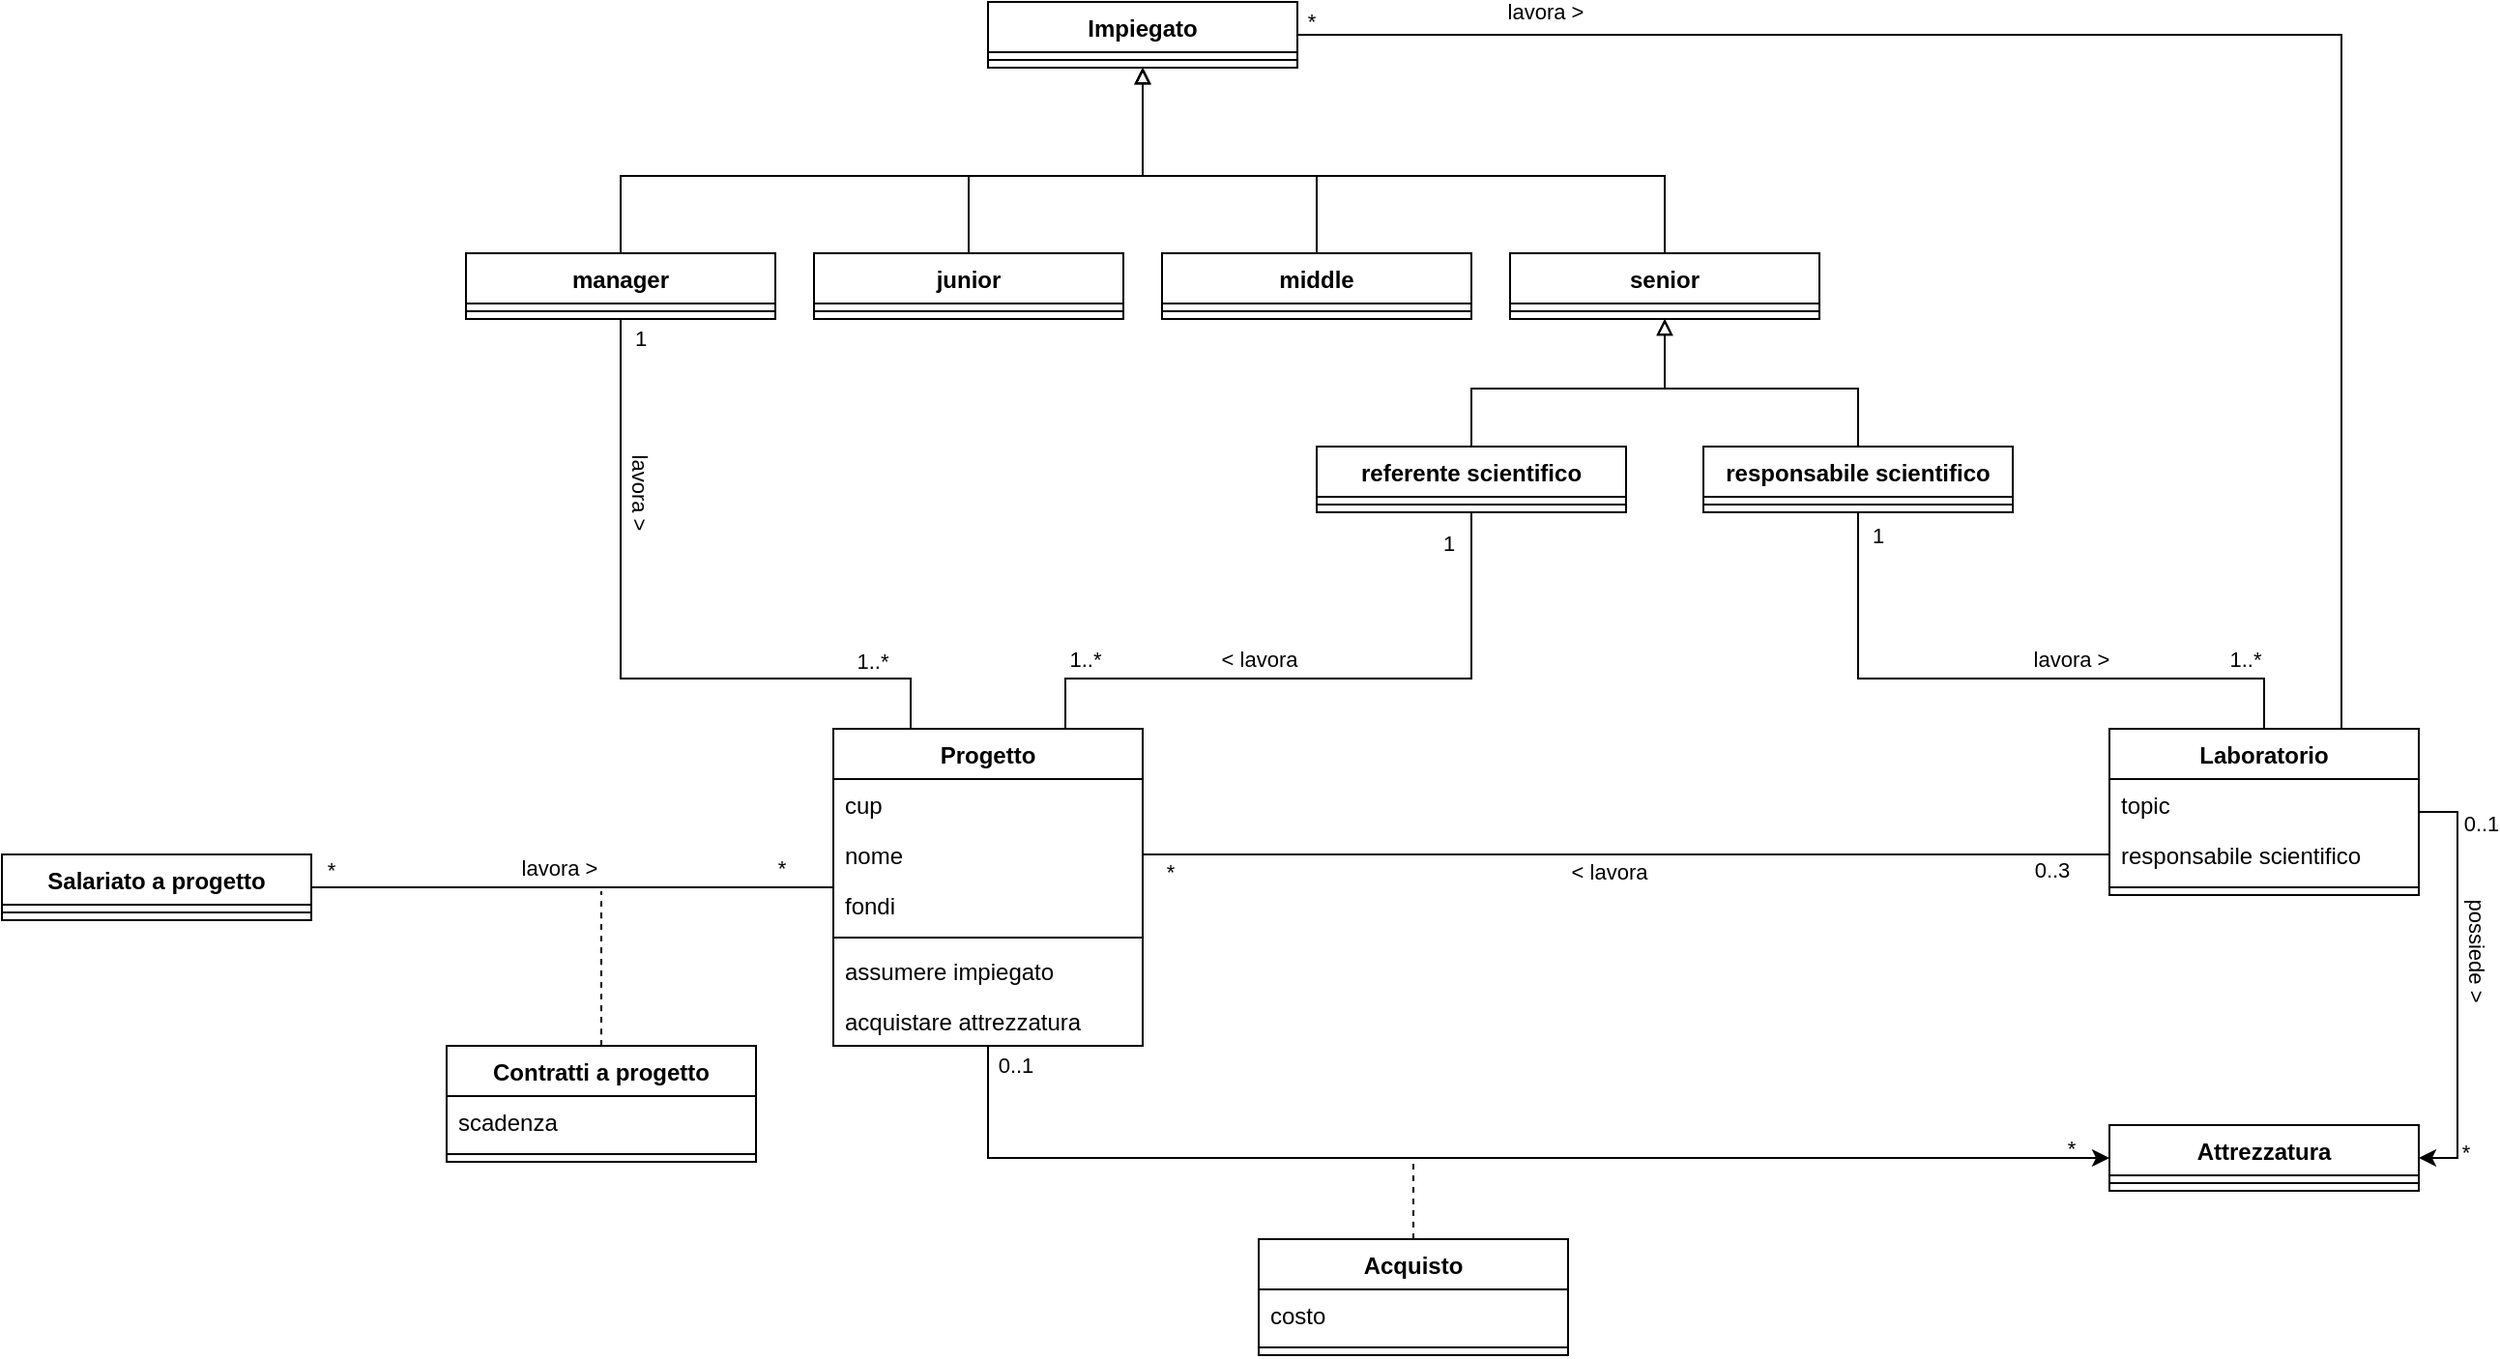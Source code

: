 <mxfile version="20.7.4" type="device"><diagram id="C5RBs43oDa-KdzZeNtuy" name="Page-1"><mxGraphModel dx="2261" dy="2013" grid="1" gridSize="10" guides="1" tooltips="1" connect="1" arrows="1" fold="1" page="1" pageScale="1" pageWidth="827" pageHeight="1169" math="0" shadow="0"><root><mxCell id="WIyWlLk6GJQsqaUBKTNV-0"/><mxCell id="WIyWlLk6GJQsqaUBKTNV-1" parent="WIyWlLk6GJQsqaUBKTNV-0"/><mxCell id="BZvwKazU0jD0X5mE70Ky-16" style="edgeStyle=orthogonalEdgeStyle;rounded=0;orthogonalLoop=1;jettySize=auto;html=1;exitX=1;exitY=0.5;exitDx=0;exitDy=0;entryX=0.75;entryY=0;entryDx=0;entryDy=0;endArrow=none;endFill=0;" parent="WIyWlLk6GJQsqaUBKTNV-1" source="BZvwKazU0jD0X5mE70Ky-0" target="BZvwKazU0jD0X5mE70Ky-4" edge="1"><mxGeometry relative="1" as="geometry"><Array as="points"><mxPoint x="1020" y="-13"/></Array></mxGeometry></mxCell><mxCell id="BZvwKazU0jD0X5mE70Ky-17" value="lavora &amp;gt;" style="edgeLabel;html=1;align=center;verticalAlign=middle;resizable=0;points=[];" parent="BZvwKazU0jD0X5mE70Ky-16" vertex="1" connectable="0"><mxGeometry x="-0.141" y="1" relative="1" as="geometry"><mxPoint x="-258" y="-11" as="offset"/></mxGeometry></mxCell><mxCell id="BZvwKazU0jD0X5mE70Ky-19" value="0..1" style="edgeLabel;html=1;align=center;verticalAlign=middle;resizable=0;points=[];" parent="BZvwKazU0jD0X5mE70Ky-16" vertex="1" connectable="0"><mxGeometry x="0.736" y="1" relative="1" as="geometry"><mxPoint x="19" y="127" as="offset"/></mxGeometry></mxCell><mxCell id="BZvwKazU0jD0X5mE70Ky-20" value="*" style="edgeLabel;html=1;align=center;verticalAlign=middle;resizable=0;points=[];labelBackgroundColor=none;" parent="BZvwKazU0jD0X5mE70Ky-16" vertex="1" connectable="0"><mxGeometry x="-0.9" relative="1" as="geometry"><mxPoint x="-38" y="-7" as="offset"/></mxGeometry></mxCell><mxCell id="BZvwKazU0jD0X5mE70Ky-0" value="Impiegato" style="swimlane;fontStyle=1;align=center;verticalAlign=top;childLayout=stackLayout;horizontal=1;startSize=26;horizontalStack=0;resizeParent=1;resizeParentMax=0;resizeLast=0;collapsible=1;marginBottom=0;" parent="WIyWlLk6GJQsqaUBKTNV-1" vertex="1"><mxGeometry x="320" y="-30" width="160" height="34" as="geometry"/></mxCell><mxCell id="BZvwKazU0jD0X5mE70Ky-2" value="" style="line;strokeWidth=1;fillColor=none;align=left;verticalAlign=middle;spacingTop=-1;spacingLeft=3;spacingRight=3;rotatable=0;labelPosition=right;points=[];portConstraint=eastwest;strokeColor=inherit;" parent="BZvwKazU0jD0X5mE70Ky-0" vertex="1"><mxGeometry y="26" width="160" height="8" as="geometry"/></mxCell><mxCell id="BZvwKazU0jD0X5mE70Ky-30" style="edgeStyle=orthogonalEdgeStyle;rounded=0;orthogonalLoop=1;jettySize=auto;html=1;exitX=1;exitY=0.5;exitDx=0;exitDy=0;entryX=1;entryY=0.5;entryDx=0;entryDy=0;endArrow=classic;endFill=1;" parent="WIyWlLk6GJQsqaUBKTNV-1" source="BZvwKazU0jD0X5mE70Ky-4" target="BZvwKazU0jD0X5mE70Ky-12" edge="1"><mxGeometry relative="1" as="geometry"/></mxCell><mxCell id="BZvwKazU0jD0X5mE70Ky-31" value="possiede &amp;gt;" style="edgeLabel;html=1;align=center;verticalAlign=middle;resizable=0;points=[];rotation=90;" parent="BZvwKazU0jD0X5mE70Ky-30" vertex="1" connectable="0"><mxGeometry x="-0.25" relative="1" as="geometry"><mxPoint x="10" y="9" as="offset"/></mxGeometry></mxCell><mxCell id="BZvwKazU0jD0X5mE70Ky-32" value="*" style="edgeLabel;html=1;align=center;verticalAlign=middle;resizable=0;points=[];" parent="BZvwKazU0jD0X5mE70Ky-30" vertex="1" connectable="0"><mxGeometry x="0.725" y="-1" relative="1" as="geometry"><mxPoint x="5" y="7" as="offset"/></mxGeometry></mxCell><mxCell id="BZvwKazU0jD0X5mE70Ky-33" value="0..1" style="edgeLabel;html=1;align=center;verticalAlign=middle;resizable=0;points=[];" parent="BZvwKazU0jD0X5mE70Ky-30" vertex="1" connectable="0"><mxGeometry x="-0.858" relative="1" as="geometry"><mxPoint x="16" y="6" as="offset"/></mxGeometry></mxCell><mxCell id="BZvwKazU0jD0X5mE70Ky-4" value="Laboratorio" style="swimlane;fontStyle=1;align=center;verticalAlign=top;childLayout=stackLayout;horizontal=1;startSize=26;horizontalStack=0;resizeParent=1;resizeParentMax=0;resizeLast=0;collapsible=1;marginBottom=0;" parent="WIyWlLk6GJQsqaUBKTNV-1" vertex="1"><mxGeometry x="900" y="346" width="160" height="86" as="geometry"/></mxCell><mxCell id="nXbeTQyeSCpQE0po_gSP-0" value="topic" style="text;strokeColor=none;fillColor=none;align=left;verticalAlign=top;spacingLeft=4;spacingRight=4;overflow=hidden;rotatable=0;points=[[0,0.5],[1,0.5]];portConstraint=eastwest;" vertex="1" parent="BZvwKazU0jD0X5mE70Ky-4"><mxGeometry y="26" width="160" height="26" as="geometry"/></mxCell><mxCell id="nXbeTQyeSCpQE0po_gSP-1" value="responsabile scientifico" style="text;strokeColor=none;fillColor=none;align=left;verticalAlign=top;spacingLeft=4;spacingRight=4;overflow=hidden;rotatable=0;points=[[0,0.5],[1,0.5]];portConstraint=eastwest;" vertex="1" parent="BZvwKazU0jD0X5mE70Ky-4"><mxGeometry y="52" width="160" height="26" as="geometry"/></mxCell><mxCell id="BZvwKazU0jD0X5mE70Ky-5" value="" style="line;strokeWidth=1;fillColor=none;align=left;verticalAlign=middle;spacingTop=-1;spacingLeft=3;spacingRight=3;rotatable=0;labelPosition=right;points=[];portConstraint=eastwest;strokeColor=inherit;" parent="BZvwKazU0jD0X5mE70Ky-4" vertex="1"><mxGeometry y="78" width="160" height="8" as="geometry"/></mxCell><mxCell id="BZvwKazU0jD0X5mE70Ky-24" style="edgeStyle=orthogonalEdgeStyle;rounded=0;orthogonalLoop=1;jettySize=auto;html=1;endArrow=none;endFill=0;entryX=0;entryY=0.5;entryDx=0;entryDy=0;exitX=1;exitY=0.5;exitDx=0;exitDy=0;" parent="WIyWlLk6GJQsqaUBKTNV-1" source="nXbeTQyeSCpQE0po_gSP-3" target="nXbeTQyeSCpQE0po_gSP-1" edge="1"><mxGeometry relative="1" as="geometry"><mxPoint x="700" y="370" as="targetPoint"/><mxPoint x="430" y="450" as="sourcePoint"/></mxGeometry></mxCell><mxCell id="BZvwKazU0jD0X5mE70Ky-27" value="&amp;lt; lavora" style="edgeLabel;html=1;align=center;verticalAlign=middle;resizable=0;points=[];" parent="BZvwKazU0jD0X5mE70Ky-24" vertex="1" connectable="0"><mxGeometry x="-0.223" y="2" relative="1" as="geometry"><mxPoint x="46" y="11" as="offset"/></mxGeometry></mxCell><mxCell id="BZvwKazU0jD0X5mE70Ky-28" value="0..3" style="edgeLabel;html=1;align=center;verticalAlign=middle;resizable=0;points=[];" parent="BZvwKazU0jD0X5mE70Ky-24" vertex="1" connectable="0"><mxGeometry x="0.965" y="-2" relative="1" as="geometry"><mxPoint x="-21" y="6" as="offset"/></mxGeometry></mxCell><mxCell id="BZvwKazU0jD0X5mE70Ky-29" value="*" style="edgeLabel;html=1;align=center;verticalAlign=middle;resizable=0;points=[];" parent="BZvwKazU0jD0X5mE70Ky-24" vertex="1" connectable="0"><mxGeometry x="-0.947" relative="1" as="geometry"><mxPoint y="9" as="offset"/></mxGeometry></mxCell><mxCell id="BZvwKazU0jD0X5mE70Ky-56" style="edgeStyle=orthogonalEdgeStyle;rounded=0;orthogonalLoop=1;jettySize=auto;html=1;startArrow=none;startFill=0;endArrow=classic;endFill=1;entryX=0;entryY=0.5;entryDx=0;entryDy=0;" parent="WIyWlLk6GJQsqaUBKTNV-1" source="BZvwKazU0jD0X5mE70Ky-6" target="BZvwKazU0jD0X5mE70Ky-12" edge="1"><mxGeometry relative="1" as="geometry"><Array as="points"><mxPoint x="320" y="568"/></Array><mxPoint x="880" y="590" as="targetPoint"/></mxGeometry></mxCell><mxCell id="BZvwKazU0jD0X5mE70Ky-58" value="*" style="edgeLabel;html=1;align=center;verticalAlign=middle;resizable=0;points=[];labelBackgroundColor=none;" parent="BZvwKazU0jD0X5mE70Ky-56" vertex="1" connectable="0"><mxGeometry x="0.955" y="-2" relative="1" as="geometry"><mxPoint x="-6" y="-7" as="offset"/></mxGeometry></mxCell><mxCell id="BZvwKazU0jD0X5mE70Ky-59" value="0..1" style="edgeLabel;html=1;align=center;verticalAlign=middle;resizable=0;points=[];" parent="BZvwKazU0jD0X5mE70Ky-56" vertex="1" connectable="0"><mxGeometry x="-0.962" y="-1" relative="1" as="geometry"><mxPoint x="15" y="-2" as="offset"/></mxGeometry></mxCell><mxCell id="BZvwKazU0jD0X5mE70Ky-6" value="Progetto" style="swimlane;fontStyle=1;align=center;verticalAlign=top;childLayout=stackLayout;horizontal=1;startSize=26;horizontalStack=0;resizeParent=1;resizeParentMax=0;resizeLast=0;collapsible=1;marginBottom=0;" parent="WIyWlLk6GJQsqaUBKTNV-1" vertex="1"><mxGeometry x="240" y="346" width="160" height="164" as="geometry"><mxRectangle x="240" y="410" width="90" height="30" as="alternateBounds"/></mxGeometry></mxCell><mxCell id="nXbeTQyeSCpQE0po_gSP-2" value="cup" style="text;strokeColor=none;fillColor=none;align=left;verticalAlign=top;spacingLeft=4;spacingRight=4;overflow=hidden;rotatable=0;points=[[0,0.5],[1,0.5]];portConstraint=eastwest;" vertex="1" parent="BZvwKazU0jD0X5mE70Ky-6"><mxGeometry y="26" width="160" height="26" as="geometry"/></mxCell><mxCell id="nXbeTQyeSCpQE0po_gSP-3" value="nome" style="text;strokeColor=none;fillColor=none;align=left;verticalAlign=top;spacingLeft=4;spacingRight=4;overflow=hidden;rotatable=0;points=[[0,0.5],[1,0.5]];portConstraint=eastwest;" vertex="1" parent="BZvwKazU0jD0X5mE70Ky-6"><mxGeometry y="52" width="160" height="26" as="geometry"/></mxCell><mxCell id="nXbeTQyeSCpQE0po_gSP-6" value="fondi" style="text;strokeColor=none;fillColor=none;align=left;verticalAlign=top;spacingLeft=4;spacingRight=4;overflow=hidden;rotatable=0;points=[[0,0.5],[1,0.5]];portConstraint=eastwest;" vertex="1" parent="BZvwKazU0jD0X5mE70Ky-6"><mxGeometry y="78" width="160" height="26" as="geometry"/></mxCell><mxCell id="BZvwKazU0jD0X5mE70Ky-7" value="" style="line;strokeWidth=1;fillColor=none;align=left;verticalAlign=middle;spacingTop=-1;spacingLeft=3;spacingRight=3;rotatable=0;labelPosition=right;points=[];portConstraint=eastwest;strokeColor=inherit;" parent="BZvwKazU0jD0X5mE70Ky-6" vertex="1"><mxGeometry y="104" width="160" height="8" as="geometry"/></mxCell><mxCell id="nXbeTQyeSCpQE0po_gSP-30" value="assumere impiegato" style="text;strokeColor=none;fillColor=none;align=left;verticalAlign=top;spacingLeft=4;spacingRight=4;overflow=hidden;rotatable=0;points=[[0,0.5],[1,0.5]];portConstraint=eastwest;" vertex="1" parent="BZvwKazU0jD0X5mE70Ky-6"><mxGeometry y="112" width="160" height="26" as="geometry"/></mxCell><mxCell id="nXbeTQyeSCpQE0po_gSP-31" value="acquistare attrezzatura" style="text;strokeColor=none;fillColor=none;align=left;verticalAlign=top;spacingLeft=4;spacingRight=4;overflow=hidden;rotatable=0;points=[[0,0.5],[1,0.5]];portConstraint=eastwest;" vertex="1" parent="BZvwKazU0jD0X5mE70Ky-6"><mxGeometry y="138" width="160" height="26" as="geometry"/></mxCell><mxCell id="BZvwKazU0jD0X5mE70Ky-8" value="Contratti a progetto" style="swimlane;fontStyle=1;align=center;verticalAlign=top;childLayout=stackLayout;horizontal=1;startSize=26;horizontalStack=0;resizeParent=1;resizeParentMax=0;resizeLast=0;collapsible=1;marginBottom=0;" parent="WIyWlLk6GJQsqaUBKTNV-1" vertex="1"><mxGeometry x="40" y="510" width="160" height="60" as="geometry"/></mxCell><mxCell id="nXbeTQyeSCpQE0po_gSP-8" value="scadenza" style="text;strokeColor=none;fillColor=none;align=left;verticalAlign=top;spacingLeft=4;spacingRight=4;overflow=hidden;rotatable=0;points=[[0,0.5],[1,0.5]];portConstraint=eastwest;" vertex="1" parent="BZvwKazU0jD0X5mE70Ky-8"><mxGeometry y="26" width="160" height="26" as="geometry"/></mxCell><mxCell id="BZvwKazU0jD0X5mE70Ky-9" value="" style="line;strokeWidth=1;fillColor=none;align=left;verticalAlign=middle;spacingTop=-1;spacingLeft=3;spacingRight=3;rotatable=0;labelPosition=right;points=[];portConstraint=eastwest;strokeColor=inherit;" parent="BZvwKazU0jD0X5mE70Ky-8" vertex="1"><mxGeometry y="52" width="160" height="8" as="geometry"/></mxCell><mxCell id="BZvwKazU0jD0X5mE70Ky-10" value="Acquisto" style="swimlane;fontStyle=1;align=center;verticalAlign=top;childLayout=stackLayout;horizontal=1;startSize=26;horizontalStack=0;resizeParent=1;resizeParentMax=0;resizeLast=0;collapsible=1;marginBottom=0;" parent="WIyWlLk6GJQsqaUBKTNV-1" vertex="1"><mxGeometry x="460" y="610" width="160" height="60" as="geometry"/></mxCell><mxCell id="nXbeTQyeSCpQE0po_gSP-7" value="costo" style="text;strokeColor=none;fillColor=none;align=left;verticalAlign=top;spacingLeft=4;spacingRight=4;overflow=hidden;rotatable=0;points=[[0,0.5],[1,0.5]];portConstraint=eastwest;" vertex="1" parent="BZvwKazU0jD0X5mE70Ky-10"><mxGeometry y="26" width="160" height="26" as="geometry"/></mxCell><mxCell id="BZvwKazU0jD0X5mE70Ky-11" value="" style="line;strokeWidth=1;fillColor=none;align=left;verticalAlign=middle;spacingTop=-1;spacingLeft=3;spacingRight=3;rotatable=0;labelPosition=right;points=[];portConstraint=eastwest;strokeColor=inherit;" parent="BZvwKazU0jD0X5mE70Ky-10" vertex="1"><mxGeometry y="52" width="160" height="8" as="geometry"/></mxCell><mxCell id="BZvwKazU0jD0X5mE70Ky-12" value="Attrezzatura" style="swimlane;fontStyle=1;align=center;verticalAlign=top;childLayout=stackLayout;horizontal=1;startSize=26;horizontalStack=0;resizeParent=1;resizeParentMax=0;resizeLast=0;collapsible=1;marginBottom=0;strokeColor=#000000;" parent="WIyWlLk6GJQsqaUBKTNV-1" vertex="1"><mxGeometry x="900" y="551" width="160" height="34" as="geometry"/></mxCell><mxCell id="BZvwKazU0jD0X5mE70Ky-13" value="" style="line;strokeWidth=1;fillColor=none;align=left;verticalAlign=middle;spacingTop=-1;spacingLeft=3;spacingRight=3;rotatable=0;labelPosition=right;points=[];portConstraint=eastwest;strokeColor=inherit;" parent="BZvwKazU0jD0X5mE70Ky-12" vertex="1"><mxGeometry y="26" width="160" height="8" as="geometry"/></mxCell><mxCell id="BZvwKazU0jD0X5mE70Ky-51" style="edgeStyle=orthogonalEdgeStyle;rounded=0;orthogonalLoop=1;jettySize=auto;html=1;exitX=1;exitY=0.5;exitDx=0;exitDy=0;entryX=0;entryY=0.5;entryDx=0;entryDy=0;startArrow=none;startFill=0;endArrow=none;endFill=0;" parent="WIyWlLk6GJQsqaUBKTNV-1" source="BZvwKazU0jD0X5mE70Ky-14" target="BZvwKazU0jD0X5mE70Ky-6" edge="1"><mxGeometry relative="1" as="geometry"/></mxCell><mxCell id="BZvwKazU0jD0X5mE70Ky-52" value="lavora &amp;gt;" style="edgeLabel;html=1;align=center;verticalAlign=middle;resizable=0;points=[];" parent="BZvwKazU0jD0X5mE70Ky-51" vertex="1" connectable="0"><mxGeometry x="-0.075" relative="1" as="geometry"><mxPoint x="3" y="-10" as="offset"/></mxGeometry></mxCell><mxCell id="BZvwKazU0jD0X5mE70Ky-53" value="*" style="edgeLabel;html=1;align=center;verticalAlign=middle;resizable=0;points=[];" parent="BZvwKazU0jD0X5mE70Ky-51" vertex="1" connectable="0"><mxGeometry x="0.8" y="-1" relative="1" as="geometry"><mxPoint y="-11" as="offset"/></mxGeometry></mxCell><mxCell id="BZvwKazU0jD0X5mE70Ky-54" value="*" style="edgeLabel;html=1;align=center;verticalAlign=middle;resizable=0;points=[];" parent="BZvwKazU0jD0X5mE70Ky-51" vertex="1" connectable="0"><mxGeometry x="-0.929" y="-2" relative="1" as="geometry"><mxPoint y="-11" as="offset"/></mxGeometry></mxCell><mxCell id="BZvwKazU0jD0X5mE70Ky-14" value="Salariato a progetto" style="swimlane;fontStyle=1;align=center;verticalAlign=top;childLayout=stackLayout;horizontal=1;startSize=26;horizontalStack=0;resizeParent=1;resizeParentMax=0;resizeLast=0;collapsible=1;marginBottom=0;" parent="WIyWlLk6GJQsqaUBKTNV-1" vertex="1"><mxGeometry x="-190" y="411" width="160" height="34" as="geometry"><mxRectangle x="200" y="610" width="210" height="30" as="alternateBounds"/></mxGeometry></mxCell><mxCell id="BZvwKazU0jD0X5mE70Ky-15" value="" style="line;strokeWidth=1;fillColor=none;align=left;verticalAlign=middle;spacingTop=-1;spacingLeft=3;spacingRight=3;rotatable=0;labelPosition=right;points=[];portConstraint=eastwest;strokeColor=inherit;" parent="BZvwKazU0jD0X5mE70Ky-14" vertex="1"><mxGeometry y="26" width="160" height="8" as="geometry"/></mxCell><mxCell id="BZvwKazU0jD0X5mE70Ky-55" value="" style="endArrow=none;dashed=1;html=1;rounded=0;curved=1;exitX=0.5;exitY=0;exitDx=0;exitDy=0;" parent="WIyWlLk6GJQsqaUBKTNV-1" source="BZvwKazU0jD0X5mE70Ky-8" edge="1"><mxGeometry width="50" height="50" relative="1" as="geometry"><mxPoint x="170" y="470" as="sourcePoint"/><mxPoint x="120" y="430" as="targetPoint"/></mxGeometry></mxCell><mxCell id="BZvwKazU0jD0X5mE70Ky-57" value="" style="endArrow=none;dashed=1;html=1;rounded=0;exitX=0.5;exitY=0;exitDx=0;exitDy=0;" parent="WIyWlLk6GJQsqaUBKTNV-1" source="BZvwKazU0jD0X5mE70Ky-10" edge="1"><mxGeometry width="50" height="50" relative="1" as="geometry"><mxPoint x="630" y="441" as="sourcePoint"/><mxPoint x="540" y="570" as="targetPoint"/></mxGeometry></mxCell><mxCell id="nXbeTQyeSCpQE0po_gSP-19" style="rounded=0;orthogonalLoop=1;jettySize=auto;html=1;exitX=0.5;exitY=0;exitDx=0;exitDy=0;endArrow=block;endFill=0;edgeStyle=orthogonalEdgeStyle;entryX=0.5;entryY=1;entryDx=0;entryDy=0;" edge="1" parent="WIyWlLk6GJQsqaUBKTNV-1" source="nXbeTQyeSCpQE0po_gSP-9" target="BZvwKazU0jD0X5mE70Ky-0"><mxGeometry relative="1" as="geometry"><mxPoint x="340" y="-100" as="targetPoint"/><Array as="points"><mxPoint x="310" y="60"/><mxPoint x="400" y="60"/><mxPoint x="400" y="4"/></Array></mxGeometry></mxCell><mxCell id="nXbeTQyeSCpQE0po_gSP-9" value="junior" style="swimlane;fontStyle=1;align=center;verticalAlign=top;childLayout=stackLayout;horizontal=1;startSize=26;horizontalStack=0;resizeParent=1;resizeParentMax=0;resizeLast=0;collapsible=1;marginBottom=0;" vertex="1" parent="WIyWlLk6GJQsqaUBKTNV-1"><mxGeometry x="230" y="100" width="160" height="34" as="geometry"/></mxCell><mxCell id="nXbeTQyeSCpQE0po_gSP-11" value="" style="line;strokeWidth=1;fillColor=none;align=left;verticalAlign=middle;spacingTop=-1;spacingLeft=3;spacingRight=3;rotatable=0;labelPosition=right;points=[];portConstraint=eastwest;strokeColor=inherit;" vertex="1" parent="nXbeTQyeSCpQE0po_gSP-9"><mxGeometry y="26" width="160" height="8" as="geometry"/></mxCell><mxCell id="nXbeTQyeSCpQE0po_gSP-20" style="edgeStyle=orthogonalEdgeStyle;rounded=0;orthogonalLoop=1;jettySize=auto;html=1;exitX=0.5;exitY=0;exitDx=0;exitDy=0;endArrow=block;endFill=0;entryX=0.5;entryY=1;entryDx=0;entryDy=0;" edge="1" parent="WIyWlLk6GJQsqaUBKTNV-1" source="nXbeTQyeSCpQE0po_gSP-13" target="BZvwKazU0jD0X5mE70Ky-0"><mxGeometry relative="1" as="geometry"><mxPoint x="320" y="260" as="targetPoint"/><Array as="points"><mxPoint x="490" y="60"/><mxPoint x="400" y="60"/><mxPoint x="400" y="4"/></Array></mxGeometry></mxCell><mxCell id="nXbeTQyeSCpQE0po_gSP-13" value="middle" style="swimlane;fontStyle=1;align=center;verticalAlign=top;childLayout=stackLayout;horizontal=1;startSize=26;horizontalStack=0;resizeParent=1;resizeParentMax=0;resizeLast=0;collapsible=1;marginBottom=0;" vertex="1" parent="WIyWlLk6GJQsqaUBKTNV-1"><mxGeometry x="410" y="100" width="160" height="34" as="geometry"/></mxCell><mxCell id="nXbeTQyeSCpQE0po_gSP-14" value="" style="line;strokeWidth=1;fillColor=none;align=left;verticalAlign=middle;spacingTop=-1;spacingLeft=3;spacingRight=3;rotatable=0;labelPosition=right;points=[];portConstraint=eastwest;strokeColor=inherit;" vertex="1" parent="nXbeTQyeSCpQE0po_gSP-13"><mxGeometry y="26" width="160" height="8" as="geometry"/></mxCell><mxCell id="nXbeTQyeSCpQE0po_gSP-21" style="edgeStyle=orthogonalEdgeStyle;rounded=0;orthogonalLoop=1;jettySize=auto;html=1;exitX=0.5;exitY=0;exitDx=0;exitDy=0;endArrow=block;endFill=0;entryX=0.5;entryY=1;entryDx=0;entryDy=0;" edge="1" parent="WIyWlLk6GJQsqaUBKTNV-1" source="nXbeTQyeSCpQE0po_gSP-15" target="BZvwKazU0jD0X5mE70Ky-0"><mxGeometry relative="1" as="geometry"><mxPoint x="350" y="-100" as="targetPoint"/><Array as="points"><mxPoint x="670" y="60"/><mxPoint x="400" y="60"/><mxPoint x="400" y="4"/></Array></mxGeometry></mxCell><mxCell id="nXbeTQyeSCpQE0po_gSP-15" value="senior" style="swimlane;fontStyle=1;align=center;verticalAlign=top;childLayout=stackLayout;horizontal=1;startSize=26;horizontalStack=0;resizeParent=1;resizeParentMax=0;resizeLast=0;collapsible=1;marginBottom=0;" vertex="1" parent="WIyWlLk6GJQsqaUBKTNV-1"><mxGeometry x="590" y="100" width="160" height="34" as="geometry"/></mxCell><mxCell id="nXbeTQyeSCpQE0po_gSP-16" value="" style="line;strokeWidth=1;fillColor=none;align=left;verticalAlign=middle;spacingTop=-1;spacingLeft=3;spacingRight=3;rotatable=0;labelPosition=right;points=[];portConstraint=eastwest;strokeColor=inherit;" vertex="1" parent="nXbeTQyeSCpQE0po_gSP-15"><mxGeometry y="26" width="160" height="8" as="geometry"/></mxCell><mxCell id="nXbeTQyeSCpQE0po_gSP-22" style="edgeStyle=orthogonalEdgeStyle;rounded=0;orthogonalLoop=1;jettySize=auto;html=1;exitX=0.5;exitY=0;exitDx=0;exitDy=0;endArrow=block;endFill=0;entryX=0.5;entryY=1;entryDx=0;entryDy=0;" edge="1" parent="WIyWlLk6GJQsqaUBKTNV-1" source="nXbeTQyeSCpQE0po_gSP-17" target="BZvwKazU0jD0X5mE70Ky-0"><mxGeometry relative="1" as="geometry"><mxPoint x="320" y="260" as="targetPoint"/><Array as="points"><mxPoint x="130" y="60"/><mxPoint x="400" y="60"/><mxPoint x="400" y="4"/></Array></mxGeometry></mxCell><mxCell id="nXbeTQyeSCpQE0po_gSP-34" style="edgeStyle=orthogonalEdgeStyle;rounded=0;orthogonalLoop=1;jettySize=auto;html=1;exitX=0.5;exitY=1;exitDx=0;exitDy=0;entryX=0.25;entryY=0;entryDx=0;entryDy=0;endArrow=none;endFill=0;" edge="1" parent="WIyWlLk6GJQsqaUBKTNV-1" source="nXbeTQyeSCpQE0po_gSP-17" target="BZvwKazU0jD0X5mE70Ky-6"><mxGeometry relative="1" as="geometry"><Array as="points"><mxPoint x="130" y="320"/><mxPoint x="280" y="320"/></Array></mxGeometry></mxCell><mxCell id="nXbeTQyeSCpQE0po_gSP-43" value="1..*" style="edgeLabel;html=1;align=center;verticalAlign=middle;resizable=0;points=[];labelBackgroundColor=none;" vertex="1" connectable="0" parent="nXbeTQyeSCpQE0po_gSP-34"><mxGeometry x="0.975" y="1" relative="1" as="geometry"><mxPoint x="-21" y="-31" as="offset"/></mxGeometry></mxCell><mxCell id="nXbeTQyeSCpQE0po_gSP-44" value="1" style="edgeLabel;html=1;align=center;verticalAlign=middle;resizable=0;points=[];" vertex="1" connectable="0" parent="nXbeTQyeSCpQE0po_gSP-34"><mxGeometry x="-0.981" y="1" relative="1" as="geometry"><mxPoint x="9" y="6" as="offset"/></mxGeometry></mxCell><mxCell id="nXbeTQyeSCpQE0po_gSP-45" value="lavora &amp;gt;" style="edgeLabel;html=1;align=center;verticalAlign=middle;resizable=0;points=[];rotation=90;" vertex="1" connectable="0" parent="nXbeTQyeSCpQE0po_gSP-34"><mxGeometry x="-0.452" relative="1" as="geometry"><mxPoint x="10" y="-10" as="offset"/></mxGeometry></mxCell><mxCell id="nXbeTQyeSCpQE0po_gSP-17" value="manager" style="swimlane;fontStyle=1;align=center;verticalAlign=top;childLayout=stackLayout;horizontal=1;startSize=26;horizontalStack=0;resizeParent=1;resizeParentMax=0;resizeLast=0;collapsible=1;marginBottom=0;" vertex="1" parent="WIyWlLk6GJQsqaUBKTNV-1"><mxGeometry x="50" y="100" width="160" height="34" as="geometry"/></mxCell><mxCell id="nXbeTQyeSCpQE0po_gSP-18" value="" style="line;strokeWidth=1;fillColor=none;align=left;verticalAlign=middle;spacingTop=-1;spacingLeft=3;spacingRight=3;rotatable=0;labelPosition=right;points=[];portConstraint=eastwest;strokeColor=inherit;" vertex="1" parent="nXbeTQyeSCpQE0po_gSP-17"><mxGeometry y="26" width="160" height="8" as="geometry"/></mxCell><mxCell id="nXbeTQyeSCpQE0po_gSP-28" style="edgeStyle=orthogonalEdgeStyle;rounded=0;orthogonalLoop=1;jettySize=auto;html=1;exitX=0.5;exitY=0;exitDx=0;exitDy=0;endArrow=block;endFill=0;entryX=0.5;entryY=1;entryDx=0;entryDy=0;" edge="1" parent="WIyWlLk6GJQsqaUBKTNV-1" source="nXbeTQyeSCpQE0po_gSP-24" target="nXbeTQyeSCpQE0po_gSP-15"><mxGeometry relative="1" as="geometry"><mxPoint x="680" y="90" as="targetPoint"/><Array as="points"><mxPoint x="570" y="170"/><mxPoint x="670" y="170"/></Array></mxGeometry></mxCell><mxCell id="nXbeTQyeSCpQE0po_gSP-32" style="edgeStyle=orthogonalEdgeStyle;rounded=0;orthogonalLoop=1;jettySize=auto;html=1;exitX=0.5;exitY=1;exitDx=0;exitDy=0;endArrow=none;endFill=0;entryX=0.75;entryY=0;entryDx=0;entryDy=0;" edge="1" parent="WIyWlLk6GJQsqaUBKTNV-1" source="nXbeTQyeSCpQE0po_gSP-24" target="BZvwKazU0jD0X5mE70Ky-6"><mxGeometry relative="1" as="geometry"><mxPoint x="-70" y="140" as="targetPoint"/><Array as="points"><mxPoint x="570" y="320"/><mxPoint x="360" y="320"/></Array></mxGeometry></mxCell><mxCell id="nXbeTQyeSCpQE0po_gSP-39" value="1" style="edgeLabel;html=1;align=center;verticalAlign=middle;resizable=0;points=[];" vertex="1" connectable="0" parent="nXbeTQyeSCpQE0po_gSP-32"><mxGeometry x="-0.978" y="-1" relative="1" as="geometry"><mxPoint x="-11" y="12" as="offset"/></mxGeometry></mxCell><mxCell id="nXbeTQyeSCpQE0po_gSP-40" value="&amp;lt; lavora" style="edgeLabel;html=1;align=center;verticalAlign=middle;resizable=0;points=[];" vertex="1" connectable="0" parent="nXbeTQyeSCpQE0po_gSP-32"><mxGeometry x="-0.745" y="2" relative="1" as="geometry"><mxPoint x="-112" y="35" as="offset"/></mxGeometry></mxCell><mxCell id="nXbeTQyeSCpQE0po_gSP-41" value="1..*" style="edgeLabel;html=1;align=center;verticalAlign=middle;resizable=0;points=[];" vertex="1" connectable="0" parent="nXbeTQyeSCpQE0po_gSP-32"><mxGeometry x="0.955" y="-1" relative="1" as="geometry"><mxPoint x="11" y="-29" as="offset"/></mxGeometry></mxCell><mxCell id="nXbeTQyeSCpQE0po_gSP-24" value="referente scientifico" style="swimlane;fontStyle=1;align=center;verticalAlign=top;childLayout=stackLayout;horizontal=1;startSize=26;horizontalStack=0;resizeParent=1;resizeParentMax=0;resizeLast=0;collapsible=1;marginBottom=0;" vertex="1" parent="WIyWlLk6GJQsqaUBKTNV-1"><mxGeometry x="490" y="200" width="160" height="34" as="geometry"/></mxCell><mxCell id="nXbeTQyeSCpQE0po_gSP-25" value="" style="line;strokeWidth=1;fillColor=none;align=left;verticalAlign=middle;spacingTop=-1;spacingLeft=3;spacingRight=3;rotatable=0;labelPosition=right;points=[];portConstraint=eastwest;strokeColor=inherit;" vertex="1" parent="nXbeTQyeSCpQE0po_gSP-24"><mxGeometry y="26" width="160" height="8" as="geometry"/></mxCell><mxCell id="nXbeTQyeSCpQE0po_gSP-29" style="edgeStyle=orthogonalEdgeStyle;rounded=0;orthogonalLoop=1;jettySize=auto;html=1;exitX=0.5;exitY=0;exitDx=0;exitDy=0;entryX=0.5;entryY=1;entryDx=0;entryDy=0;endArrow=block;endFill=0;" edge="1" parent="WIyWlLk6GJQsqaUBKTNV-1" source="nXbeTQyeSCpQE0po_gSP-26" target="nXbeTQyeSCpQE0po_gSP-15"><mxGeometry relative="1" as="geometry"><Array as="points"><mxPoint x="770" y="170"/><mxPoint x="670" y="170"/></Array></mxGeometry></mxCell><mxCell id="nXbeTQyeSCpQE0po_gSP-33" style="edgeStyle=orthogonalEdgeStyle;rounded=0;orthogonalLoop=1;jettySize=auto;html=1;exitX=0.5;exitY=1;exitDx=0;exitDy=0;entryX=0.5;entryY=0;entryDx=0;entryDy=0;endArrow=none;endFill=0;" edge="1" parent="WIyWlLk6GJQsqaUBKTNV-1" source="nXbeTQyeSCpQE0po_gSP-26" target="BZvwKazU0jD0X5mE70Ky-4"><mxGeometry relative="1" as="geometry"><Array as="points"><mxPoint x="770" y="320"/><mxPoint x="980" y="320"/></Array></mxGeometry></mxCell><mxCell id="nXbeTQyeSCpQE0po_gSP-36" value="1..*" style="edgeLabel;html=1;align=center;verticalAlign=middle;resizable=0;points=[];labelBackgroundColor=none;" vertex="1" connectable="0" parent="nXbeTQyeSCpQE0po_gSP-33"><mxGeometry x="0.91" y="1" relative="1" as="geometry"><mxPoint x="-11" y="-22" as="offset"/></mxGeometry></mxCell><mxCell id="nXbeTQyeSCpQE0po_gSP-37" value="1" style="edgeLabel;html=1;align=center;verticalAlign=middle;resizable=0;points=[];labelBackgroundColor=none;" vertex="1" connectable="0" parent="nXbeTQyeSCpQE0po_gSP-33"><mxGeometry x="-0.874" y="-2" relative="1" as="geometry"><mxPoint x="12" y="-9" as="offset"/></mxGeometry></mxCell><mxCell id="nXbeTQyeSCpQE0po_gSP-38" value="lavora &amp;gt;" style="edgeLabel;html=1;align=center;verticalAlign=middle;resizable=0;points=[];labelBackgroundColor=none;" vertex="1" connectable="0" parent="nXbeTQyeSCpQE0po_gSP-33"><mxGeometry x="-0.396" y="2" relative="1" as="geometry"><mxPoint x="99" y="-8" as="offset"/></mxGeometry></mxCell><mxCell id="nXbeTQyeSCpQE0po_gSP-26" value="responsabile scientifico" style="swimlane;fontStyle=1;align=center;verticalAlign=top;childLayout=stackLayout;horizontal=1;startSize=26;horizontalStack=0;resizeParent=1;resizeParentMax=0;resizeLast=0;collapsible=1;marginBottom=0;" vertex="1" parent="WIyWlLk6GJQsqaUBKTNV-1"><mxGeometry x="690" y="200" width="160" height="34" as="geometry"/></mxCell><mxCell id="nXbeTQyeSCpQE0po_gSP-27" value="" style="line;strokeWidth=1;fillColor=none;align=left;verticalAlign=middle;spacingTop=-1;spacingLeft=3;spacingRight=3;rotatable=0;labelPosition=right;points=[];portConstraint=eastwest;strokeColor=inherit;" vertex="1" parent="nXbeTQyeSCpQE0po_gSP-26"><mxGeometry y="26" width="160" height="8" as="geometry"/></mxCell></root></mxGraphModel></diagram></mxfile>